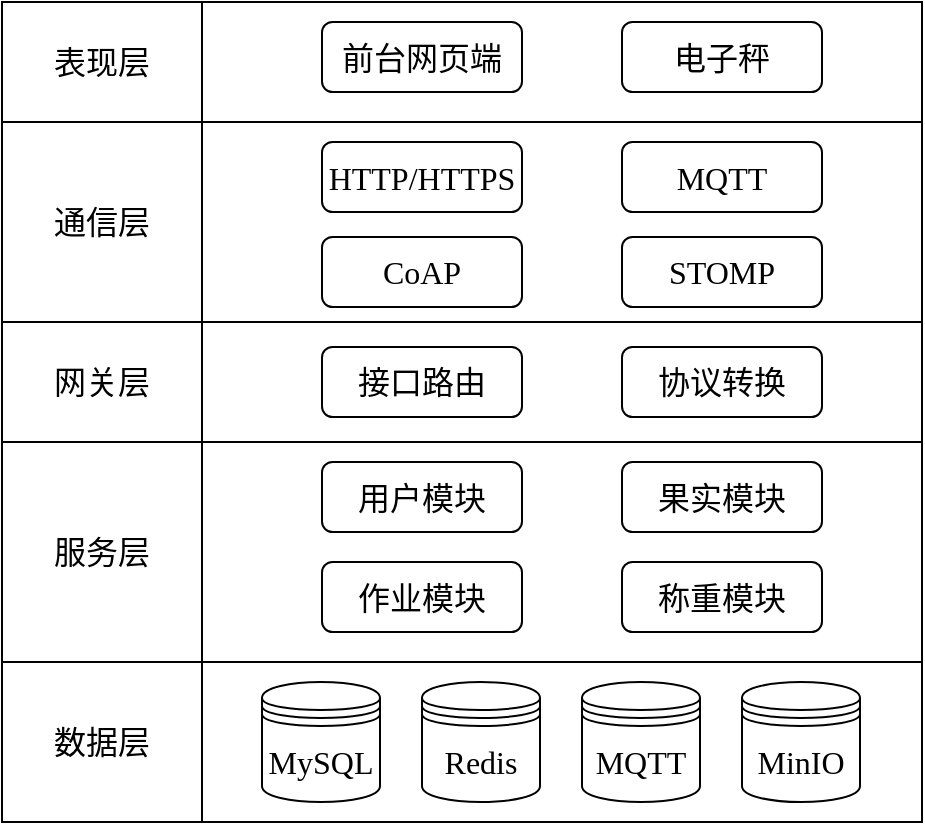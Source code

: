 <mxfile>
    <diagram id="GkhBZIhsdIewnCVaJ9AP" name="Page-1">
        <mxGraphModel dx="-191" dy="1766" grid="1" gridSize="10" guides="1" tooltips="1" connect="1" arrows="1" fold="1" page="0" pageScale="1" pageWidth="827" pageHeight="1169" math="0" shadow="0">
            <root>
                <mxCell id="0"/>
                <mxCell id="1" parent="0"/>
                <mxCell id="42" value="" style="rounded=0;whiteSpace=wrap;html=1;fontFamily=Songti SC;fontSize=16;" parent="1" vertex="1">
                    <mxGeometry x="1130" y="-750" width="360" height="110" as="geometry"/>
                </mxCell>
                <mxCell id="38" value="" style="rounded=0;whiteSpace=wrap;html=1;fontFamily=Songti SC;fontSize=16;" parent="1" vertex="1">
                    <mxGeometry x="1130" y="-970" width="360" height="60" as="geometry"/>
                </mxCell>
                <mxCell id="32" value="" style="rounded=0;whiteSpace=wrap;html=1;fontFamily=Songti SC;fontSize=16;" parent="1" vertex="1">
                    <mxGeometry x="1130" y="-910" width="360" height="100" as="geometry"/>
                </mxCell>
                <mxCell id="26" value="" style="rounded=0;whiteSpace=wrap;html=1;fontFamily=Songti SC;fontSize=16;" parent="1" vertex="1">
                    <mxGeometry x="1130" y="-640" width="360" height="80" as="geometry"/>
                </mxCell>
                <mxCell id="6" value="电子秤" style="rounded=1;whiteSpace=wrap;html=1;fontFamily=Songti SC;aspect=fixed;fontSize=16;" parent="1" vertex="1">
                    <mxGeometry x="1340" y="-960" width="100" height="35" as="geometry"/>
                </mxCell>
                <mxCell id="7" value="前台网页端" style="rounded=1;whiteSpace=wrap;html=1;fontFamily=Songti SC;aspect=fixed;fontSize=16;" parent="1" vertex="1">
                    <mxGeometry x="1190" y="-960" width="100" height="35" as="geometry"/>
                </mxCell>
                <mxCell id="8" value="通信层" style="rounded=0;whiteSpace=wrap;html=1;fontFamily=Songti SC;fontSize=16;" parent="1" vertex="1">
                    <mxGeometry x="1030" y="-910" width="100" height="100" as="geometry"/>
                </mxCell>
                <mxCell id="10" value="&lt;font&gt;HTTP/HTTPS&lt;/font&gt;" style="rounded=1;whiteSpace=wrap;html=1;fontFamily=Songti SC;fontSize=16;" parent="1" vertex="1">
                    <mxGeometry x="1190" y="-900" width="100" height="35" as="geometry"/>
                </mxCell>
                <mxCell id="11" value="服务层" style="rounded=0;whiteSpace=wrap;html=1;fontFamily=Songti SC;fontSize=16;" parent="1" vertex="1">
                    <mxGeometry x="1030" y="-750" width="100" height="110" as="geometry"/>
                </mxCell>
                <mxCell id="13" value="用户模块" style="rounded=1;whiteSpace=wrap;html=1;fontFamily=Songti SC;aspect=fixed;fontSize=16;" parent="1" vertex="1">
                    <mxGeometry x="1190" y="-740" width="100" height="35" as="geometry"/>
                </mxCell>
                <mxCell id="14" value="果实模块" style="rounded=1;whiteSpace=wrap;html=1;fontFamily=Songti SC;aspect=fixed;fontSize=16;" parent="1" vertex="1">
                    <mxGeometry x="1340" y="-740" width="100" height="35" as="geometry"/>
                </mxCell>
                <mxCell id="15" value="称重模块" style="rounded=1;whiteSpace=wrap;html=1;fontFamily=Songti SC;aspect=fixed;fontSize=16;" parent="1" vertex="1">
                    <mxGeometry x="1340" y="-690" width="100" height="35" as="geometry"/>
                </mxCell>
                <mxCell id="17" value="数据层" style="rounded=0;whiteSpace=wrap;html=1;fontFamily=Songti SC;fontSize=16;" parent="1" vertex="1">
                    <mxGeometry x="1030" y="-640" width="100" height="80" as="geometry"/>
                </mxCell>
                <mxCell id="18" value="&lt;font&gt;MySQL&lt;/font&gt;" style="shape=datastore;whiteSpace=wrap;html=1;fontFamily=Songti SC;fontSize=16;" parent="1" vertex="1">
                    <mxGeometry x="1160" y="-630" width="59" height="60" as="geometry"/>
                </mxCell>
                <mxCell id="19" value="&lt;font&gt;Redis&lt;/font&gt;" style="shape=datastore;whiteSpace=wrap;html=1;fontFamily=Songti SC;fontSize=16;" parent="1" vertex="1">
                    <mxGeometry x="1240" y="-630" width="59" height="60" as="geometry"/>
                </mxCell>
                <mxCell id="20" value="&lt;font&gt;MQTT&lt;/font&gt;" style="shape=datastore;whiteSpace=wrap;html=1;fontFamily=Songti SC;fontSize=16;" parent="1" vertex="1">
                    <mxGeometry x="1320" y="-630" width="59" height="60" as="geometry"/>
                </mxCell>
                <mxCell id="21" value="作业模块" style="rounded=1;whiteSpace=wrap;html=1;aspect=fixed;fontFamily=Songti SC;fontSize=16;" parent="1" vertex="1">
                    <mxGeometry x="1190" y="-690" width="100" height="35" as="geometry"/>
                </mxCell>
                <mxCell id="22" value="&lt;font&gt;MQTT&lt;/font&gt;" style="rounded=1;whiteSpace=wrap;html=1;fontFamily=Songti SC;fontSize=16;" parent="1" vertex="1">
                    <mxGeometry x="1340" y="-900" width="100" height="35" as="geometry"/>
                </mxCell>
                <mxCell id="23" value="&lt;font&gt;CoAP&lt;/font&gt;" style="rounded=1;whiteSpace=wrap;html=1;fontFamily=Songti SC;fontSize=16;" parent="1" vertex="1">
                    <mxGeometry x="1190" y="-852.5" width="100" height="35" as="geometry"/>
                </mxCell>
                <mxCell id="25" value="&lt;font&gt;STOMP&lt;/font&gt;" style="rounded=1;whiteSpace=wrap;html=1;fontFamily=Songti SC;fontSize=16;" parent="1" vertex="1">
                    <mxGeometry x="1340" y="-852.5" width="100" height="35" as="geometry"/>
                </mxCell>
                <mxCell id="33" value="网关层" style="rounded=0;whiteSpace=wrap;html=1;fontFamily=Songti SC;fontSize=16;" parent="1" vertex="1">
                    <mxGeometry x="1030" y="-810" width="100" height="60" as="geometry"/>
                </mxCell>
                <mxCell id="37" value="表现层" style="rounded=0;whiteSpace=wrap;html=1;fontFamily=Songti SC;fontSize=16;" parent="1" vertex="1">
                    <mxGeometry x="1030" y="-970" width="100" height="60" as="geometry"/>
                </mxCell>
                <mxCell id="39" value="" style="rounded=0;whiteSpace=wrap;html=1;fontFamily=Songti SC;fontSize=16;" parent="1" vertex="1">
                    <mxGeometry x="1130" y="-810" width="360" height="60" as="geometry"/>
                </mxCell>
                <mxCell id="40" value="协议转换" style="rounded=1;whiteSpace=wrap;html=1;fontFamily=Songti SC;fontSize=16;" parent="1" vertex="1">
                    <mxGeometry x="1340" y="-797.5" width="100" height="35" as="geometry"/>
                </mxCell>
                <mxCell id="43" value="接口路由" style="rounded=1;whiteSpace=wrap;html=1;fontFamily=Songti SC;fontSize=16;" parent="1" vertex="1">
                    <mxGeometry x="1190" y="-797.5" width="100" height="35" as="geometry"/>
                </mxCell>
                <mxCell id="44" value="&lt;font&gt;MinIO&lt;/font&gt;" style="shape=datastore;whiteSpace=wrap;html=1;fontFamily=Songti SC;fontSize=16;" vertex="1" parent="1">
                    <mxGeometry x="1400" y="-630" width="59" height="60" as="geometry"/>
                </mxCell>
            </root>
        </mxGraphModel>
    </diagram>
</mxfile>